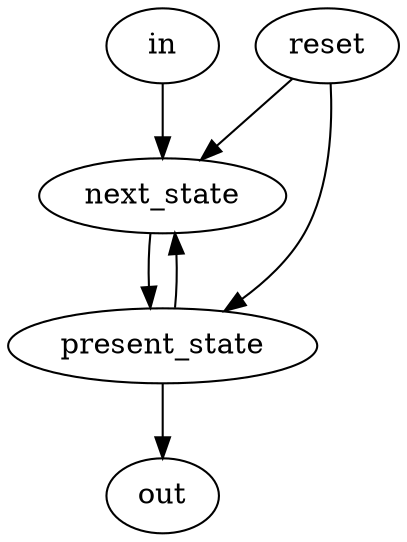 strict digraph "" {
	reset -> next_state	[weight=5.0];
	reset -> present_state	[weight=2.0];
	next_state -> present_state	[weight=1.0];
	present_state -> next_state	[weight=4.0];
	present_state -> out	[weight=1.0];
	in -> next_state	[weight=4.0];
}
